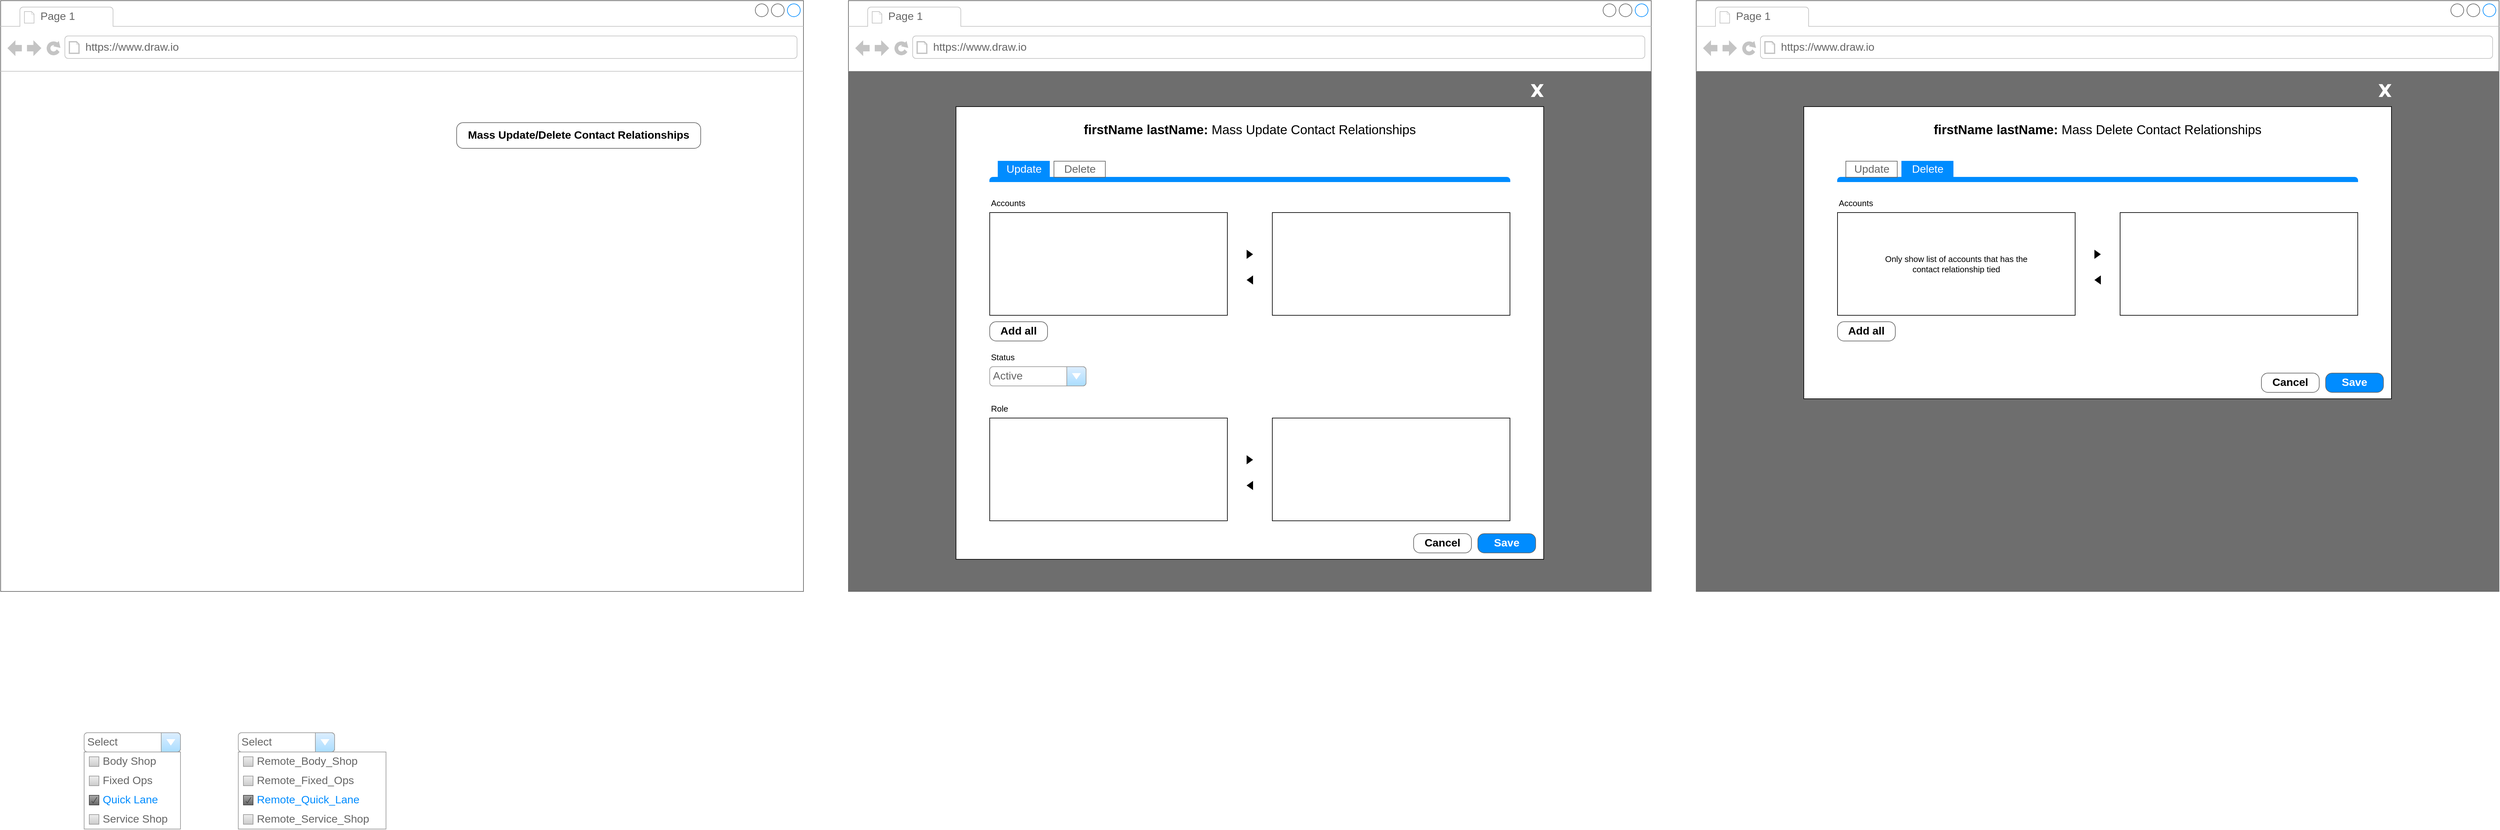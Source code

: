 <mxfile version="20.4.0" type="github"><diagram id="daMcsMCgge2j69L-oHGi" name="Page-1"><mxGraphModel dx="4740" dy="3073" grid="1" gridSize="10" guides="1" tooltips="1" connect="1" arrows="1" fold="1" page="1" pageScale="1" pageWidth="850" pageHeight="1100" math="0" shadow="0"><root><mxCell id="0"/><mxCell id="1" parent="0"/><mxCell id="WFr02MTIb5jkUT1DFP2k-1" value="" style="strokeWidth=1;shadow=0;dashed=0;align=center;html=1;shape=mxgraph.mockup.containers.browserWindow;rSize=0;strokeColor=#666666;strokeColor2=#008cff;strokeColor3=#c4c4c4;mainText=,;recursiveResize=0;" parent="1" vertex="1"><mxGeometry x="1360" y="40" width="1250" height="920" as="geometry"/></mxCell><mxCell id="WFr02MTIb5jkUT1DFP2k-2" value="Page 1" style="strokeWidth=1;shadow=0;dashed=0;align=center;html=1;shape=mxgraph.mockup.containers.anchor;fontSize=17;fontColor=#666666;align=left;" parent="WFr02MTIb5jkUT1DFP2k-1" vertex="1"><mxGeometry x="60" y="12" width="110" height="26" as="geometry"/></mxCell><mxCell id="WFr02MTIb5jkUT1DFP2k-3" value="https://www.draw.io" style="strokeWidth=1;shadow=0;dashed=0;align=center;html=1;shape=mxgraph.mockup.containers.anchor;rSize=0;fontSize=17;fontColor=#666666;align=left;" parent="WFr02MTIb5jkUT1DFP2k-1" vertex="1"><mxGeometry x="130" y="60" width="250" height="26" as="geometry"/></mxCell><mxCell id="WFr02MTIb5jkUT1DFP2k-5" value="" style="rounded=0;whiteSpace=wrap;html=1;fillColor=#6E6E6E;fontColor=#333333;strokeColor=none;" parent="WFr02MTIb5jkUT1DFP2k-1" vertex="1"><mxGeometry y="110" width="1250" height="810" as="geometry"/></mxCell><mxCell id="WFr02MTIb5jkUT1DFP2k-4" value="" style="rounded=0;whiteSpace=wrap;html=1;" parent="WFr02MTIb5jkUT1DFP2k-1" vertex="1"><mxGeometry x="167.5" y="165" width="915" height="705" as="geometry"/></mxCell><mxCell id="WFr02MTIb5jkUT1DFP2k-6" value="Save" style="strokeWidth=1;shadow=0;dashed=0;align=center;html=1;shape=mxgraph.mockup.buttons.button;strokeColor=#666666;fontColor=#ffffff;mainText=;buttonStyle=round;fontSize=17;fontStyle=1;fillColor=#008cff;whiteSpace=wrap;" parent="WFr02MTIb5jkUT1DFP2k-1" vertex="1"><mxGeometry x="980.01" y="830" width="90" height="30" as="geometry"/></mxCell><mxCell id="WFr02MTIb5jkUT1DFP2k-13" value="Cancel" style="strokeWidth=1;shadow=0;dashed=0;align=center;html=1;shape=mxgraph.mockup.buttons.button;strokeColor=#666666;fontColor=#000000;mainText=;buttonStyle=round;fontSize=17;fontStyle=1;fillColor=#FFFFFF;whiteSpace=wrap;" parent="WFr02MTIb5jkUT1DFP2k-1" vertex="1"><mxGeometry x="880.01" y="830" width="90" height="30" as="geometry"/></mxCell><mxCell id="WFr02MTIb5jkUT1DFP2k-35" value="" style="verticalLabelPosition=bottom;verticalAlign=top;html=1;shape=mxgraph.basic.x;fontColor=#000000;fillColor=#FFFFFF;strokeColor=none;" parent="WFr02MTIb5jkUT1DFP2k-1" vertex="1"><mxGeometry x="1062.5" y="130" width="20" height="20" as="geometry"/></mxCell><mxCell id="WFr02MTIb5jkUT1DFP2k-36" value="" style="verticalLabelPosition=bottom;verticalAlign=top;html=1;shape=mxgraph.basic.rect;fillColor2=none;strokeWidth=1;size=20;indent=5;fontColor=#000000;fillColor=#FFFFFF;" parent="WFr02MTIb5jkUT1DFP2k-1" vertex="1"><mxGeometry x="220.01" y="330" width="370" height="160" as="geometry"/></mxCell><mxCell id="WFr02MTIb5jkUT1DFP2k-50" value="" style="verticalLabelPosition=bottom;verticalAlign=top;html=1;shape=mxgraph.basic.rect;fillColor2=none;strokeWidth=1;size=20;indent=5;fontColor=#000000;fillColor=#FFFFFF;" parent="WFr02MTIb5jkUT1DFP2k-1" vertex="1"><mxGeometry x="660.01" y="330" width="370" height="160" as="geometry"/></mxCell><mxCell id="WFr02MTIb5jkUT1DFP2k-51" value="" style="verticalLabelPosition=bottom;verticalAlign=top;html=1;shape=mxgraph.basic.acute_triangle;dx=0.5;fontColor=#000000;fillColor=#000000;rotation=90;strokeColor=none;" parent="WFr02MTIb5jkUT1DFP2k-1" vertex="1"><mxGeometry x="617.86" y="390" width="14.29" height="10" as="geometry"/></mxCell><mxCell id="WFr02MTIb5jkUT1DFP2k-67" value="" style="verticalLabelPosition=bottom;verticalAlign=top;html=1;shape=mxgraph.basic.acute_triangle;dx=0.5;fontColor=#000000;fillColor=#000000;rotation=-90;strokeColor=none;" parent="WFr02MTIb5jkUT1DFP2k-1" vertex="1"><mxGeometry x="617.86" y="430" width="14.29" height="10" as="geometry"/></mxCell><mxCell id="WFr02MTIb5jkUT1DFP2k-68" value="Active" style="strokeWidth=1;shadow=0;dashed=0;align=center;html=1;shape=mxgraph.mockup.forms.comboBox;strokeColor=#999999;fillColor=#ddeeff;align=left;fillColor2=#aaddff;mainText=;fontColor=#666666;fontSize=17;spacingLeft=3;" parent="WFr02MTIb5jkUT1DFP2k-1" vertex="1"><mxGeometry x="220.01" y="570" width="150" height="30" as="geometry"/></mxCell><mxCell id="WFr02MTIb5jkUT1DFP2k-69" value="" style="verticalLabelPosition=bottom;verticalAlign=top;html=1;shape=mxgraph.basic.rect;fillColor2=none;strokeWidth=1;size=20;indent=5;fontColor=#000000;fillColor=#FFFFFF;" parent="WFr02MTIb5jkUT1DFP2k-1" vertex="1"><mxGeometry x="220" y="650" width="370" height="160" as="geometry"/></mxCell><mxCell id="WFr02MTIb5jkUT1DFP2k-70" value="" style="verticalLabelPosition=bottom;verticalAlign=top;html=1;shape=mxgraph.basic.rect;fillColor2=none;strokeWidth=1;size=20;indent=5;fontColor=#000000;fillColor=#FFFFFF;" parent="WFr02MTIb5jkUT1DFP2k-1" vertex="1"><mxGeometry x="660" y="650" width="370" height="160" as="geometry"/></mxCell><mxCell id="WFr02MTIb5jkUT1DFP2k-71" value="" style="verticalLabelPosition=bottom;verticalAlign=top;html=1;shape=mxgraph.basic.acute_triangle;dx=0.5;fontColor=#000000;fillColor=#000000;rotation=90;strokeColor=none;" parent="WFr02MTIb5jkUT1DFP2k-1" vertex="1"><mxGeometry x="617.85" y="710" width="14.29" height="10" as="geometry"/></mxCell><mxCell id="WFr02MTIb5jkUT1DFP2k-72" value="" style="verticalLabelPosition=bottom;verticalAlign=top;html=1;shape=mxgraph.basic.acute_triangle;dx=0.5;fontColor=#000000;fillColor=#000000;rotation=-90;strokeColor=none;" parent="WFr02MTIb5jkUT1DFP2k-1" vertex="1"><mxGeometry x="617.85" y="750" width="14.29" height="10" as="geometry"/></mxCell><mxCell id="WFr02MTIb5jkUT1DFP2k-73" value="Accounts" style="text;html=1;strokeColor=none;fillColor=none;align=left;verticalAlign=middle;whiteSpace=wrap;rounded=0;fontColor=#000000;fontSize=13;" parent="WFr02MTIb5jkUT1DFP2k-1" vertex="1"><mxGeometry x="220" y="300" width="70.01" height="30" as="geometry"/></mxCell><mxCell id="WFr02MTIb5jkUT1DFP2k-74" value="Status" style="text;html=1;strokeColor=none;fillColor=none;align=left;verticalAlign=middle;whiteSpace=wrap;rounded=0;fontColor=#000000;fontSize=13;" parent="WFr02MTIb5jkUT1DFP2k-1" vertex="1"><mxGeometry x="220" y="540" width="70.01" height="30" as="geometry"/></mxCell><mxCell id="WFr02MTIb5jkUT1DFP2k-75" value="Role" style="text;html=1;strokeColor=none;fillColor=none;align=left;verticalAlign=middle;whiteSpace=wrap;rounded=0;fontColor=#000000;fontSize=13;" parent="WFr02MTIb5jkUT1DFP2k-1" vertex="1"><mxGeometry x="220" y="620" width="70.01" height="30" as="geometry"/></mxCell><mxCell id="WFr02MTIb5jkUT1DFP2k-76" value="firstName lastName:&lt;span style=&quot;font-weight: normal;&quot;&gt; Mass Update Contact Relationships&lt;/span&gt;" style="text;html=1;strokeColor=none;fillColor=none;align=center;verticalAlign=middle;whiteSpace=wrap;rounded=0;fontColor=#000000;fontSize=20;fontStyle=1" parent="WFr02MTIb5jkUT1DFP2k-1" vertex="1"><mxGeometry x="349.98" y="180" width="550.04" height="40" as="geometry"/></mxCell><mxCell id="WFr02MTIb5jkUT1DFP2k-77" value="Add all" style="strokeWidth=1;shadow=0;dashed=0;align=center;html=1;shape=mxgraph.mockup.buttons.button;strokeColor=#666666;fontColor=#000000;mainText=;buttonStyle=round;fontSize=17;fontStyle=1;fillColor=#FFFFFF;whiteSpace=wrap;" parent="WFr02MTIb5jkUT1DFP2k-1" vertex="1"><mxGeometry x="220" y="500" width="90" height="30" as="geometry"/></mxCell><mxCell id="WFr02MTIb5jkUT1DFP2k-78" value="" style="strokeWidth=1;shadow=0;dashed=0;align=center;html=1;shape=mxgraph.mockup.containers.marginRect2;rectMarginTop=32;strokeColor=#666666;gradientColor=none;fontSize=13;fontColor=#000000;" parent="WFr02MTIb5jkUT1DFP2k-1" vertex="1"><mxGeometry x="220" y="250" width="810" height="30" as="geometry"/></mxCell><mxCell id="WFr02MTIb5jkUT1DFP2k-82" value="" style="strokeWidth=1;shadow=0;dashed=0;align=center;html=1;shape=mxgraph.mockup.containers.topButton;rSize=5;strokeColor=#008cff;fillColor=#008cff;gradientColor=none;resizeWidth=1;movable=0;deletable=1;fontSize=13;fontColor=#000000;" parent="WFr02MTIb5jkUT1DFP2k-78" vertex="1"><mxGeometry width="810.0" height="7" relative="1" as="geometry"><mxPoint y="25" as="offset"/></mxGeometry></mxCell><mxCell id="WFr02MTIb5jkUT1DFP2k-80" value="Update" style="strokeWidth=1;shadow=0;dashed=0;align=center;html=1;shape=mxgraph.mockup.containers.rrect;rSize=0;fontSize=17;fontColor=#ffffff;strokeColor=#008cff;fillColor=#008cff;" parent="WFr02MTIb5jkUT1DFP2k-1" vertex="1"><mxGeometry width="80" height="25" relative="1" as="geometry"><mxPoint x="233" y="250" as="offset"/></mxGeometry></mxCell><mxCell id="WFr02MTIb5jkUT1DFP2k-81" value="Delete" style="strokeColor=inherit;fillColor=inherit;gradientColor=inherit;strokeWidth=1;shadow=0;dashed=0;align=center;html=1;shape=mxgraph.mockup.containers.rrect;rSize=0;fontSize=17;fontColor=#666666;gradientColor=none;" parent="WFr02MTIb5jkUT1DFP2k-1" vertex="1"><mxGeometry width="80" height="25" relative="1" as="geometry"><mxPoint x="320" y="250" as="offset"/></mxGeometry></mxCell><mxCell id="WFr02MTIb5jkUT1DFP2k-84" value="" style="strokeWidth=1;shadow=0;dashed=0;align=center;html=1;shape=mxgraph.mockup.containers.browserWindow;rSize=0;strokeColor=#666666;strokeColor2=#008cff;strokeColor3=#c4c4c4;mainText=,;recursiveResize=0;" parent="1" vertex="1"><mxGeometry x="2680" y="40" width="1250" height="920" as="geometry"/></mxCell><mxCell id="WFr02MTIb5jkUT1DFP2k-85" value="Page 1" style="strokeWidth=1;shadow=0;dashed=0;align=center;html=1;shape=mxgraph.mockup.containers.anchor;fontSize=17;fontColor=#666666;align=left;" parent="WFr02MTIb5jkUT1DFP2k-84" vertex="1"><mxGeometry x="60" y="12" width="110" height="26" as="geometry"/></mxCell><mxCell id="WFr02MTIb5jkUT1DFP2k-86" value="https://www.draw.io" style="strokeWidth=1;shadow=0;dashed=0;align=center;html=1;shape=mxgraph.mockup.containers.anchor;rSize=0;fontSize=17;fontColor=#666666;align=left;" parent="WFr02MTIb5jkUT1DFP2k-84" vertex="1"><mxGeometry x="130" y="60" width="250" height="26" as="geometry"/></mxCell><mxCell id="WFr02MTIb5jkUT1DFP2k-87" value="" style="rounded=0;whiteSpace=wrap;html=1;fillColor=#6E6E6E;fontColor=#333333;strokeColor=none;" parent="WFr02MTIb5jkUT1DFP2k-84" vertex="1"><mxGeometry y="110" width="1250" height="810" as="geometry"/></mxCell><mxCell id="WFr02MTIb5jkUT1DFP2k-88" value="" style="rounded=0;whiteSpace=wrap;html=1;" parent="WFr02MTIb5jkUT1DFP2k-84" vertex="1"><mxGeometry x="167.5" y="165" width="915" height="455" as="geometry"/></mxCell><mxCell id="WFr02MTIb5jkUT1DFP2k-89" value="Save" style="strokeWidth=1;shadow=0;dashed=0;align=center;html=1;shape=mxgraph.mockup.buttons.button;strokeColor=#666666;fontColor=#ffffff;mainText=;buttonStyle=round;fontSize=17;fontStyle=1;fillColor=#008cff;whiteSpace=wrap;" parent="WFr02MTIb5jkUT1DFP2k-84" vertex="1"><mxGeometry x="980.01" y="580" width="90" height="30" as="geometry"/></mxCell><mxCell id="WFr02MTIb5jkUT1DFP2k-90" value="Cancel" style="strokeWidth=1;shadow=0;dashed=0;align=center;html=1;shape=mxgraph.mockup.buttons.button;strokeColor=#666666;fontColor=#000000;mainText=;buttonStyle=round;fontSize=17;fontStyle=1;fillColor=#FFFFFF;whiteSpace=wrap;" parent="WFr02MTIb5jkUT1DFP2k-84" vertex="1"><mxGeometry x="880.01" y="580" width="90" height="30" as="geometry"/></mxCell><mxCell id="WFr02MTIb5jkUT1DFP2k-91" value="" style="verticalLabelPosition=bottom;verticalAlign=top;html=1;shape=mxgraph.basic.x;fontColor=#000000;fillColor=#FFFFFF;strokeColor=none;" parent="WFr02MTIb5jkUT1DFP2k-84" vertex="1"><mxGeometry x="1062.5" y="130" width="20" height="20" as="geometry"/></mxCell><mxCell id="WFr02MTIb5jkUT1DFP2k-92" value="" style="verticalLabelPosition=bottom;verticalAlign=top;html=1;shape=mxgraph.basic.rect;fillColor2=none;strokeWidth=1;size=20;indent=5;fontColor=#000000;fillColor=#FFFFFF;" parent="WFr02MTIb5jkUT1DFP2k-84" vertex="1"><mxGeometry x="220.01" y="330" width="370" height="160" as="geometry"/></mxCell><mxCell id="WFr02MTIb5jkUT1DFP2k-93" value="" style="verticalLabelPosition=bottom;verticalAlign=top;html=1;shape=mxgraph.basic.rect;fillColor2=none;strokeWidth=1;size=20;indent=5;fontColor=#000000;fillColor=#FFFFFF;" parent="WFr02MTIb5jkUT1DFP2k-84" vertex="1"><mxGeometry x="660.01" y="330" width="370" height="160" as="geometry"/></mxCell><mxCell id="WFr02MTIb5jkUT1DFP2k-94" value="" style="verticalLabelPosition=bottom;verticalAlign=top;html=1;shape=mxgraph.basic.acute_triangle;dx=0.5;fontColor=#000000;fillColor=#000000;rotation=90;strokeColor=none;" parent="WFr02MTIb5jkUT1DFP2k-84" vertex="1"><mxGeometry x="617.86" y="390" width="14.29" height="10" as="geometry"/></mxCell><mxCell id="WFr02MTIb5jkUT1DFP2k-95" value="" style="verticalLabelPosition=bottom;verticalAlign=top;html=1;shape=mxgraph.basic.acute_triangle;dx=0.5;fontColor=#000000;fillColor=#000000;rotation=-90;strokeColor=none;" parent="WFr02MTIb5jkUT1DFP2k-84" vertex="1"><mxGeometry x="617.86" y="430" width="14.29" height="10" as="geometry"/></mxCell><mxCell id="WFr02MTIb5jkUT1DFP2k-101" value="Accounts" style="text;html=1;strokeColor=none;fillColor=none;align=left;verticalAlign=middle;whiteSpace=wrap;rounded=0;fontColor=#000000;fontSize=13;" parent="WFr02MTIb5jkUT1DFP2k-84" vertex="1"><mxGeometry x="220" y="300" width="70.01" height="30" as="geometry"/></mxCell><mxCell id="WFr02MTIb5jkUT1DFP2k-104" value="firstName lastName:&lt;span style=&quot;font-weight: normal;&quot;&gt; Mass Delete Contact Relationships&lt;/span&gt;" style="text;html=1;strokeColor=none;fillColor=none;align=center;verticalAlign=middle;whiteSpace=wrap;rounded=0;fontColor=#000000;fontSize=20;fontStyle=1" parent="WFr02MTIb5jkUT1DFP2k-84" vertex="1"><mxGeometry x="349.98" y="180" width="550.04" height="40" as="geometry"/></mxCell><mxCell id="WFr02MTIb5jkUT1DFP2k-105" value="Add all" style="strokeWidth=1;shadow=0;dashed=0;align=center;html=1;shape=mxgraph.mockup.buttons.button;strokeColor=#666666;fontColor=#000000;mainText=;buttonStyle=round;fontSize=17;fontStyle=1;fillColor=#FFFFFF;whiteSpace=wrap;" parent="WFr02MTIb5jkUT1DFP2k-84" vertex="1"><mxGeometry x="220" y="500" width="90" height="30" as="geometry"/></mxCell><mxCell id="WFr02MTIb5jkUT1DFP2k-106" value="" style="strokeWidth=1;shadow=0;dashed=0;align=center;html=1;shape=mxgraph.mockup.containers.marginRect2;rectMarginTop=32;strokeColor=#666666;gradientColor=none;fontSize=13;fontColor=#000000;" parent="WFr02MTIb5jkUT1DFP2k-84" vertex="1"><mxGeometry x="220" y="250" width="810" height="30" as="geometry"/></mxCell><mxCell id="WFr02MTIb5jkUT1DFP2k-107" value="" style="strokeWidth=1;shadow=0;dashed=0;align=center;html=1;shape=mxgraph.mockup.containers.topButton;rSize=5;strokeColor=#008cff;fillColor=#008cff;gradientColor=none;resizeWidth=1;movable=0;deletable=1;fontSize=13;fontColor=#000000;" parent="WFr02MTIb5jkUT1DFP2k-106" vertex="1"><mxGeometry width="810.0" height="7" relative="1" as="geometry"><mxPoint y="25" as="offset"/></mxGeometry></mxCell><mxCell id="WFr02MTIb5jkUT1DFP2k-108" value="Delete" style="strokeWidth=1;shadow=0;dashed=0;align=center;html=1;shape=mxgraph.mockup.containers.rrect;rSize=0;fontSize=17;fontColor=#ffffff;strokeColor=#008cff;fillColor=#008cff;" parent="WFr02MTIb5jkUT1DFP2k-84" vertex="1"><mxGeometry width="80" height="25" relative="1" as="geometry"><mxPoint x="320" y="250" as="offset"/></mxGeometry></mxCell><mxCell id="WFr02MTIb5jkUT1DFP2k-109" value="Update" style="strokeColor=inherit;fillColor=inherit;gradientColor=inherit;strokeWidth=1;shadow=0;dashed=0;align=center;html=1;shape=mxgraph.mockup.containers.rrect;rSize=0;fontSize=17;fontColor=#666666;gradientColor=none;" parent="WFr02MTIb5jkUT1DFP2k-84" vertex="1"><mxGeometry width="80" height="25" relative="1" as="geometry"><mxPoint x="233" y="250" as="offset"/></mxGeometry></mxCell><mxCell id="WFr02MTIb5jkUT1DFP2k-110" value="Only show list of accounts that has the contact relationship tied" style="text;html=1;strokeColor=none;fillColor=none;align=center;verticalAlign=middle;whiteSpace=wrap;rounded=0;fontSize=13;fontColor=#000000;" parent="WFr02MTIb5jkUT1DFP2k-84" vertex="1"><mxGeometry x="290.01" y="382.5" width="230" height="55" as="geometry"/></mxCell><mxCell id="WFr02MTIb5jkUT1DFP2k-111" value="" style="strokeWidth=1;shadow=0;dashed=0;align=center;html=1;shape=mxgraph.mockup.containers.browserWindow;rSize=0;strokeColor=#666666;strokeColor2=#008cff;strokeColor3=#c4c4c4;mainText=,;recursiveResize=0;" parent="1" vertex="1"><mxGeometry x="40" y="40" width="1250" height="920" as="geometry"/></mxCell><mxCell id="WFr02MTIb5jkUT1DFP2k-112" value="Page 1" style="strokeWidth=1;shadow=0;dashed=0;align=center;html=1;shape=mxgraph.mockup.containers.anchor;fontSize=17;fontColor=#666666;align=left;" parent="WFr02MTIb5jkUT1DFP2k-111" vertex="1"><mxGeometry x="60" y="12" width="110" height="26" as="geometry"/></mxCell><mxCell id="WFr02MTIb5jkUT1DFP2k-113" value="https://www.draw.io" style="strokeWidth=1;shadow=0;dashed=0;align=center;html=1;shape=mxgraph.mockup.containers.anchor;rSize=0;fontSize=17;fontColor=#666666;align=left;" parent="WFr02MTIb5jkUT1DFP2k-111" vertex="1"><mxGeometry x="130" y="60" width="250" height="26" as="geometry"/></mxCell><mxCell id="WFr02MTIb5jkUT1DFP2k-117" value="Mass Update/Delete Contact Relationships" style="strokeWidth=1;shadow=0;dashed=0;align=center;html=1;shape=mxgraph.mockup.buttons.button;strokeColor=#666666;fontColor=#000000;mainText=;buttonStyle=round;fontSize=17;fontStyle=1;fillColor=#FFFFFF;whiteSpace=wrap;" parent="WFr02MTIb5jkUT1DFP2k-111" vertex="1"><mxGeometry x="710" y="190" width="380" height="40" as="geometry"/></mxCell><mxCell id="WFr02MTIb5jkUT1DFP2k-118" value="" style="verticalLabelPosition=bottom;verticalAlign=top;html=1;shape=mxgraph.basic.x;fontColor=#000000;fillColor=#FFFFFF;strokeColor=none;" parent="WFr02MTIb5jkUT1DFP2k-111" vertex="1"><mxGeometry x="1062.5" y="130" width="20" height="20" as="geometry"/></mxCell><mxCell id="Jq8Mbl6wfcTh6Q-wTl_Q-12" value="Select" style="strokeWidth=1;shadow=0;dashed=0;align=center;html=1;shape=mxgraph.mockup.forms.comboBox;strokeColor=#999999;fillColor=#ddeeff;align=left;fillColor2=#aaddff;mainText=;fontColor=#666666;fontSize=17;spacingLeft=3;" parent="1" vertex="1"><mxGeometry x="170" y="1180" width="150" height="30" as="geometry"/></mxCell><mxCell id="Jq8Mbl6wfcTh6Q-wTl_Q-13" value="" style="strokeWidth=1;shadow=0;dashed=0;align=center;html=1;shape=mxgraph.mockup.forms.rrect;rSize=0;strokeColor=#999999;fillColor=#ffffff;recursiveResize=0;" parent="1" vertex="1"><mxGeometry x="170" y="1210" width="150" height="120" as="geometry"/></mxCell><mxCell id="Jq8Mbl6wfcTh6Q-wTl_Q-14" value="Body Shop" style="strokeWidth=1;shadow=0;dashed=0;align=center;html=1;shape=mxgraph.mockup.forms.rrect;rSize=0;fillColor=#eeeeee;strokeColor=#999999;gradientColor=#cccccc;align=left;spacingLeft=4;fontSize=17;fontColor=#666666;labelPosition=right;" parent="Jq8Mbl6wfcTh6Q-wTl_Q-13" vertex="1"><mxGeometry x="8" y="7.5" width="15" height="15" as="geometry"/></mxCell><mxCell id="Jq8Mbl6wfcTh6Q-wTl_Q-15" value="Fixed Ops" style="strokeWidth=1;shadow=0;dashed=0;align=center;html=1;shape=mxgraph.mockup.forms.rrect;rSize=0;fillColor=#eeeeee;strokeColor=#999999;gradientColor=#cccccc;align=left;spacingLeft=4;fontSize=17;fontColor=#666666;labelPosition=right;" parent="Jq8Mbl6wfcTh6Q-wTl_Q-13" vertex="1"><mxGeometry x="8" y="37.5" width="15" height="15" as="geometry"/></mxCell><mxCell id="Jq8Mbl6wfcTh6Q-wTl_Q-16" value="Quick Lane" style="strokeWidth=1;shadow=0;dashed=0;align=center;html=1;shape=mxgraph.mockup.forms.checkbox;rSize=0;resizable=0;fillColor=#aaaaaa;strokeColor=#444444;gradientColor=#666666;align=left;spacingLeft=4;fontSize=17;fontColor=#008cff;labelPosition=right;" parent="Jq8Mbl6wfcTh6Q-wTl_Q-13" vertex="1"><mxGeometry x="8" y="67.5" width="15" height="15" as="geometry"/></mxCell><mxCell id="Jq8Mbl6wfcTh6Q-wTl_Q-17" value="&lt;span style=&quot;&quot;&gt;&#9;&lt;/span&gt;Service Shop" style="strokeWidth=1;shadow=0;dashed=0;align=center;html=1;shape=mxgraph.mockup.forms.rrect;rSize=0;fillColor=#eeeeee;strokeColor=#999999;gradientColor=#cccccc;align=left;spacingLeft=4;fontSize=17;fontColor=#666666;labelPosition=right;" parent="Jq8Mbl6wfcTh6Q-wTl_Q-13" vertex="1"><mxGeometry x="8" y="97.5" width="15" height="15" as="geometry"/></mxCell><mxCell id="Jq8Mbl6wfcTh6Q-wTl_Q-21" value="Select" style="strokeWidth=1;shadow=0;dashed=0;align=center;html=1;shape=mxgraph.mockup.forms.comboBox;strokeColor=#999999;fillColor=#ddeeff;align=left;fillColor2=#aaddff;mainText=;fontColor=#666666;fontSize=17;spacingLeft=3;" parent="1" vertex="1"><mxGeometry x="410" y="1180" width="150" height="30" as="geometry"/></mxCell><mxCell id="Jq8Mbl6wfcTh6Q-wTl_Q-22" value="" style="strokeWidth=1;shadow=0;dashed=0;align=center;html=1;shape=mxgraph.mockup.forms.rrect;rSize=0;strokeColor=#999999;fillColor=#ffffff;recursiveResize=0;" parent="1" vertex="1"><mxGeometry x="410" y="1210" width="230" height="120" as="geometry"/></mxCell><mxCell id="Jq8Mbl6wfcTh6Q-wTl_Q-23" value="Remote_Body_Shop" style="strokeWidth=1;shadow=0;dashed=0;align=center;html=1;shape=mxgraph.mockup.forms.rrect;rSize=0;fillColor=#eeeeee;strokeColor=#999999;gradientColor=#cccccc;align=left;spacingLeft=4;fontSize=17;fontColor=#666666;labelPosition=right;" parent="Jq8Mbl6wfcTh6Q-wTl_Q-22" vertex="1"><mxGeometry x="8" y="7.5" width="15" height="15" as="geometry"/></mxCell><mxCell id="Jq8Mbl6wfcTh6Q-wTl_Q-24" value="Remote_Fixed_Ops" style="strokeWidth=1;shadow=0;dashed=0;align=center;html=1;shape=mxgraph.mockup.forms.rrect;rSize=0;fillColor=#eeeeee;strokeColor=#999999;gradientColor=#cccccc;align=left;spacingLeft=4;fontSize=17;fontColor=#666666;labelPosition=right;" parent="Jq8Mbl6wfcTh6Q-wTl_Q-22" vertex="1"><mxGeometry x="8" y="37.5" width="15" height="15" as="geometry"/></mxCell><mxCell id="Jq8Mbl6wfcTh6Q-wTl_Q-25" value="Remote_Quick_Lane" style="strokeWidth=1;shadow=0;dashed=0;align=center;html=1;shape=mxgraph.mockup.forms.checkbox;rSize=0;resizable=0;fillColor=#aaaaaa;strokeColor=#444444;gradientColor=#666666;align=left;spacingLeft=4;fontSize=17;fontColor=#008cff;labelPosition=right;" parent="Jq8Mbl6wfcTh6Q-wTl_Q-22" vertex="1"><mxGeometry x="8" y="67.5" width="15" height="15" as="geometry"/></mxCell><mxCell id="Jq8Mbl6wfcTh6Q-wTl_Q-26" value="&lt;span style=&quot;&quot;&gt;&#9;&lt;/span&gt;Remote_Service_Shop" style="strokeWidth=1;shadow=0;dashed=0;align=center;html=1;shape=mxgraph.mockup.forms.rrect;rSize=0;fillColor=#eeeeee;strokeColor=#999999;gradientColor=#cccccc;align=left;spacingLeft=4;fontSize=17;fontColor=#666666;labelPosition=right;" parent="Jq8Mbl6wfcTh6Q-wTl_Q-22" vertex="1"><mxGeometry x="8" y="97.5" width="15" height="15" as="geometry"/></mxCell></root></mxGraphModel></diagram></mxfile>